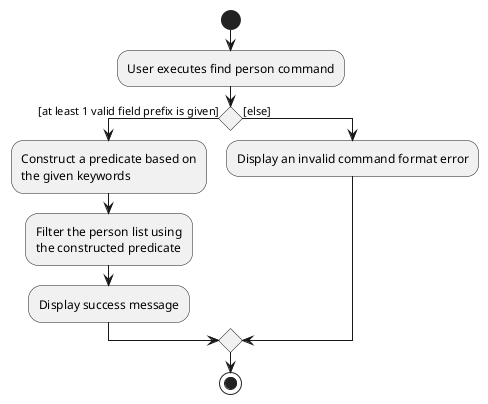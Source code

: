@startuml
start
:User executes find person command;

'Since the beta syntax does not support placing the condition outside the
'diamond we place it as the true branch instead.

if () then ([at least 1 valid field prefix is given])
    :Construct a predicate based on
    the given keywords;
    :Filter the person list using
    the constructed predicate;
    :Display success message;
else ([else])
    :Display an invalid command format error;
endif
stop
@enduml
